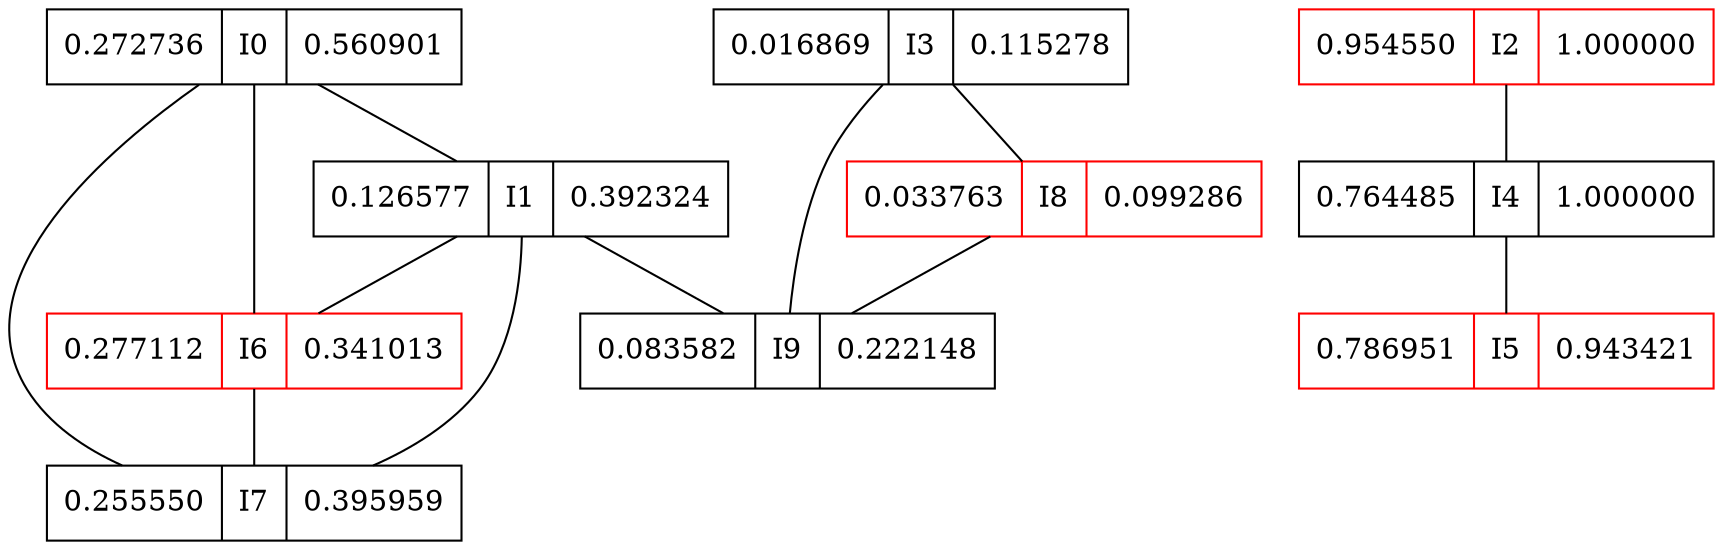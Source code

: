 graph IntervalGraph {
struct0 [shape=record, color=black, label="0.272736|I0|0.560901"]
struct1 [shape=record, color=black, label="0.126577|I1|0.392324"]
struct2 [shape=record, color=red, label="0.954550|I2|1.000000"]
struct3 [shape=record, color=black, label="0.016869|I3|0.115278"]
struct4 [shape=record, color=black, label="0.764485|I4|1.000000"]
struct5 [shape=record, color=red, label="0.786951|I5|0.943421"]
struct6 [shape=record, color=red, label="0.277112|I6|0.341013"]
struct7 [shape=record, color=black, label="0.255550|I7|0.395959"]
struct8 [shape=record, color=red, label="0.033763|I8|0.099286"]
struct9 [shape=record, color=black, label="0.083582|I9|0.222148"]
 struct0 -- struct1;
 struct0 -- struct6;
 struct0 -- struct7;
 struct1 -- struct6;
 struct1 -- struct7;
 struct1 -- struct9;
 struct2 -- struct4;
 struct3 -- struct8;
 struct3 -- struct9;
 struct4 -- struct5;
 struct5;
 struct6 -- struct7;
 struct7;
 struct8 -- struct9;
 struct9;
}
